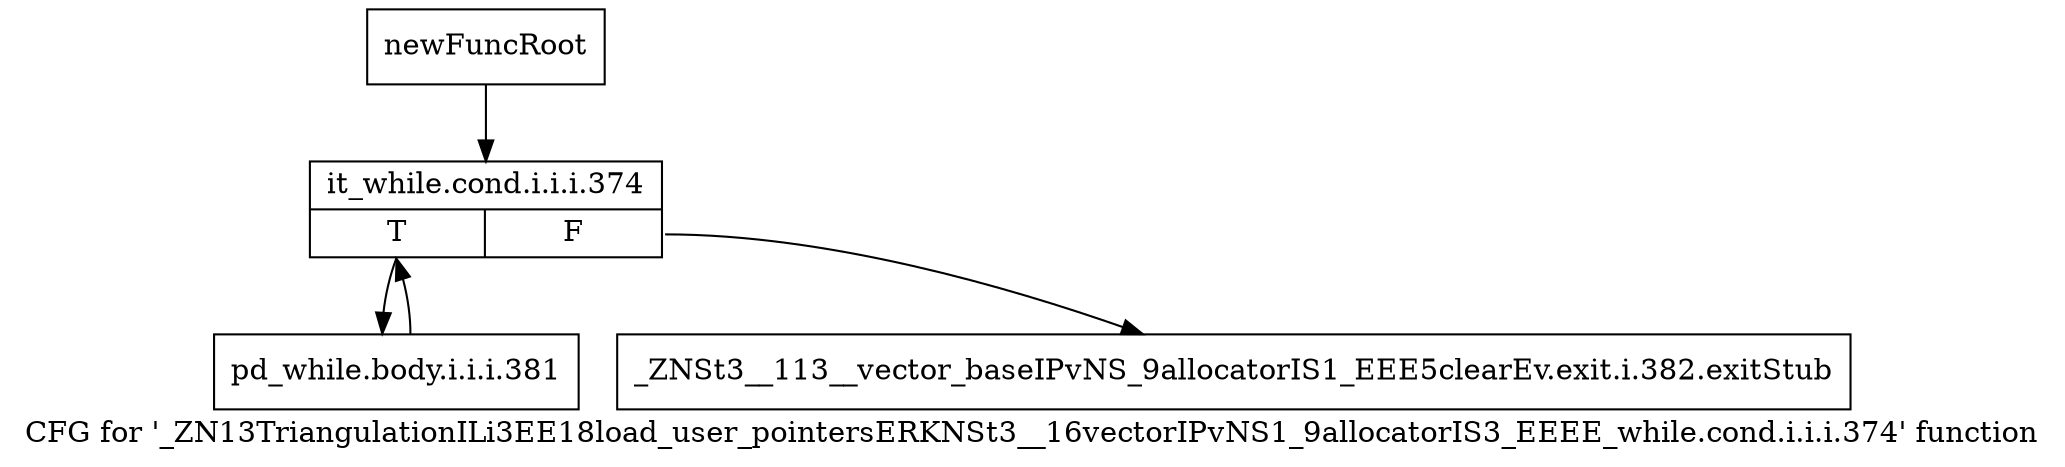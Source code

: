 digraph "CFG for '_ZN13TriangulationILi3EE18load_user_pointersERKNSt3__16vectorIPvNS1_9allocatorIS3_EEEE_while.cond.i.i.i.374' function" {
	label="CFG for '_ZN13TriangulationILi3EE18load_user_pointersERKNSt3__16vectorIPvNS1_9allocatorIS3_EEEE_while.cond.i.i.i.374' function";

	Node0x989bd10 [shape=record,label="{newFuncRoot}"];
	Node0x989bd10 -> Node0x989bdb0;
	Node0x989bd60 [shape=record,label="{_ZNSt3__113__vector_baseIPvNS_9allocatorIS1_EEE5clearEv.exit.i.382.exitStub}"];
	Node0x989bdb0 [shape=record,label="{it_while.cond.i.i.i.374|{<s0>T|<s1>F}}"];
	Node0x989bdb0:s0 -> Node0x989be00;
	Node0x989bdb0:s1 -> Node0x989bd60;
	Node0x989be00 [shape=record,label="{pd_while.body.i.i.i.381}"];
	Node0x989be00 -> Node0x989bdb0;
}
